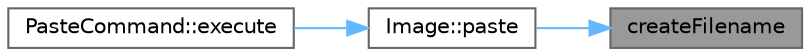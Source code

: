 digraph "createFilename"
{
 // INTERACTIVE_SVG=YES
 // LATEX_PDF_SIZE
  bgcolor="transparent";
  edge [fontname=Helvetica,fontsize=10,labelfontname=Helvetica,labelfontsize=10];
  node [fontname=Helvetica,fontsize=10,shape=box,height=0.2,width=0.4];
  rankdir="RL";
  Node1 [id="Node000001",label="createFilename",height=0.2,width=0.4,color="gray40", fillcolor="grey60", style="filled", fontcolor="black",tooltip="Appends the file extension from the original filename to the new name."];
  Node1 -> Node2 [id="edge1_Node000001_Node000002",dir="back",color="steelblue1",style="solid",tooltip=" "];
  Node2 [id="Node000002",label="Image::paste",height=0.2,width=0.4,color="grey40", fillcolor="white", style="filled",URL="$class_image.html#a7a6695cf233e24f3915142bc5d70fa4f",tooltip="Pastes this image onto another at the given position."];
  Node2 -> Node3 [id="edge2_Node000002_Node000003",dir="back",color="steelblue1",style="solid",tooltip=" "];
  Node3 [id="Node000003",label="PasteCommand::execute",height=0.2,width=0.4,color="grey40", fillcolor="white", style="filled",URL="$class_paste_command.html#abfbbc1a44ca1ab87e50bcad0a0f2c2ff",tooltip="Executes the command on a session using input stream."];
}
